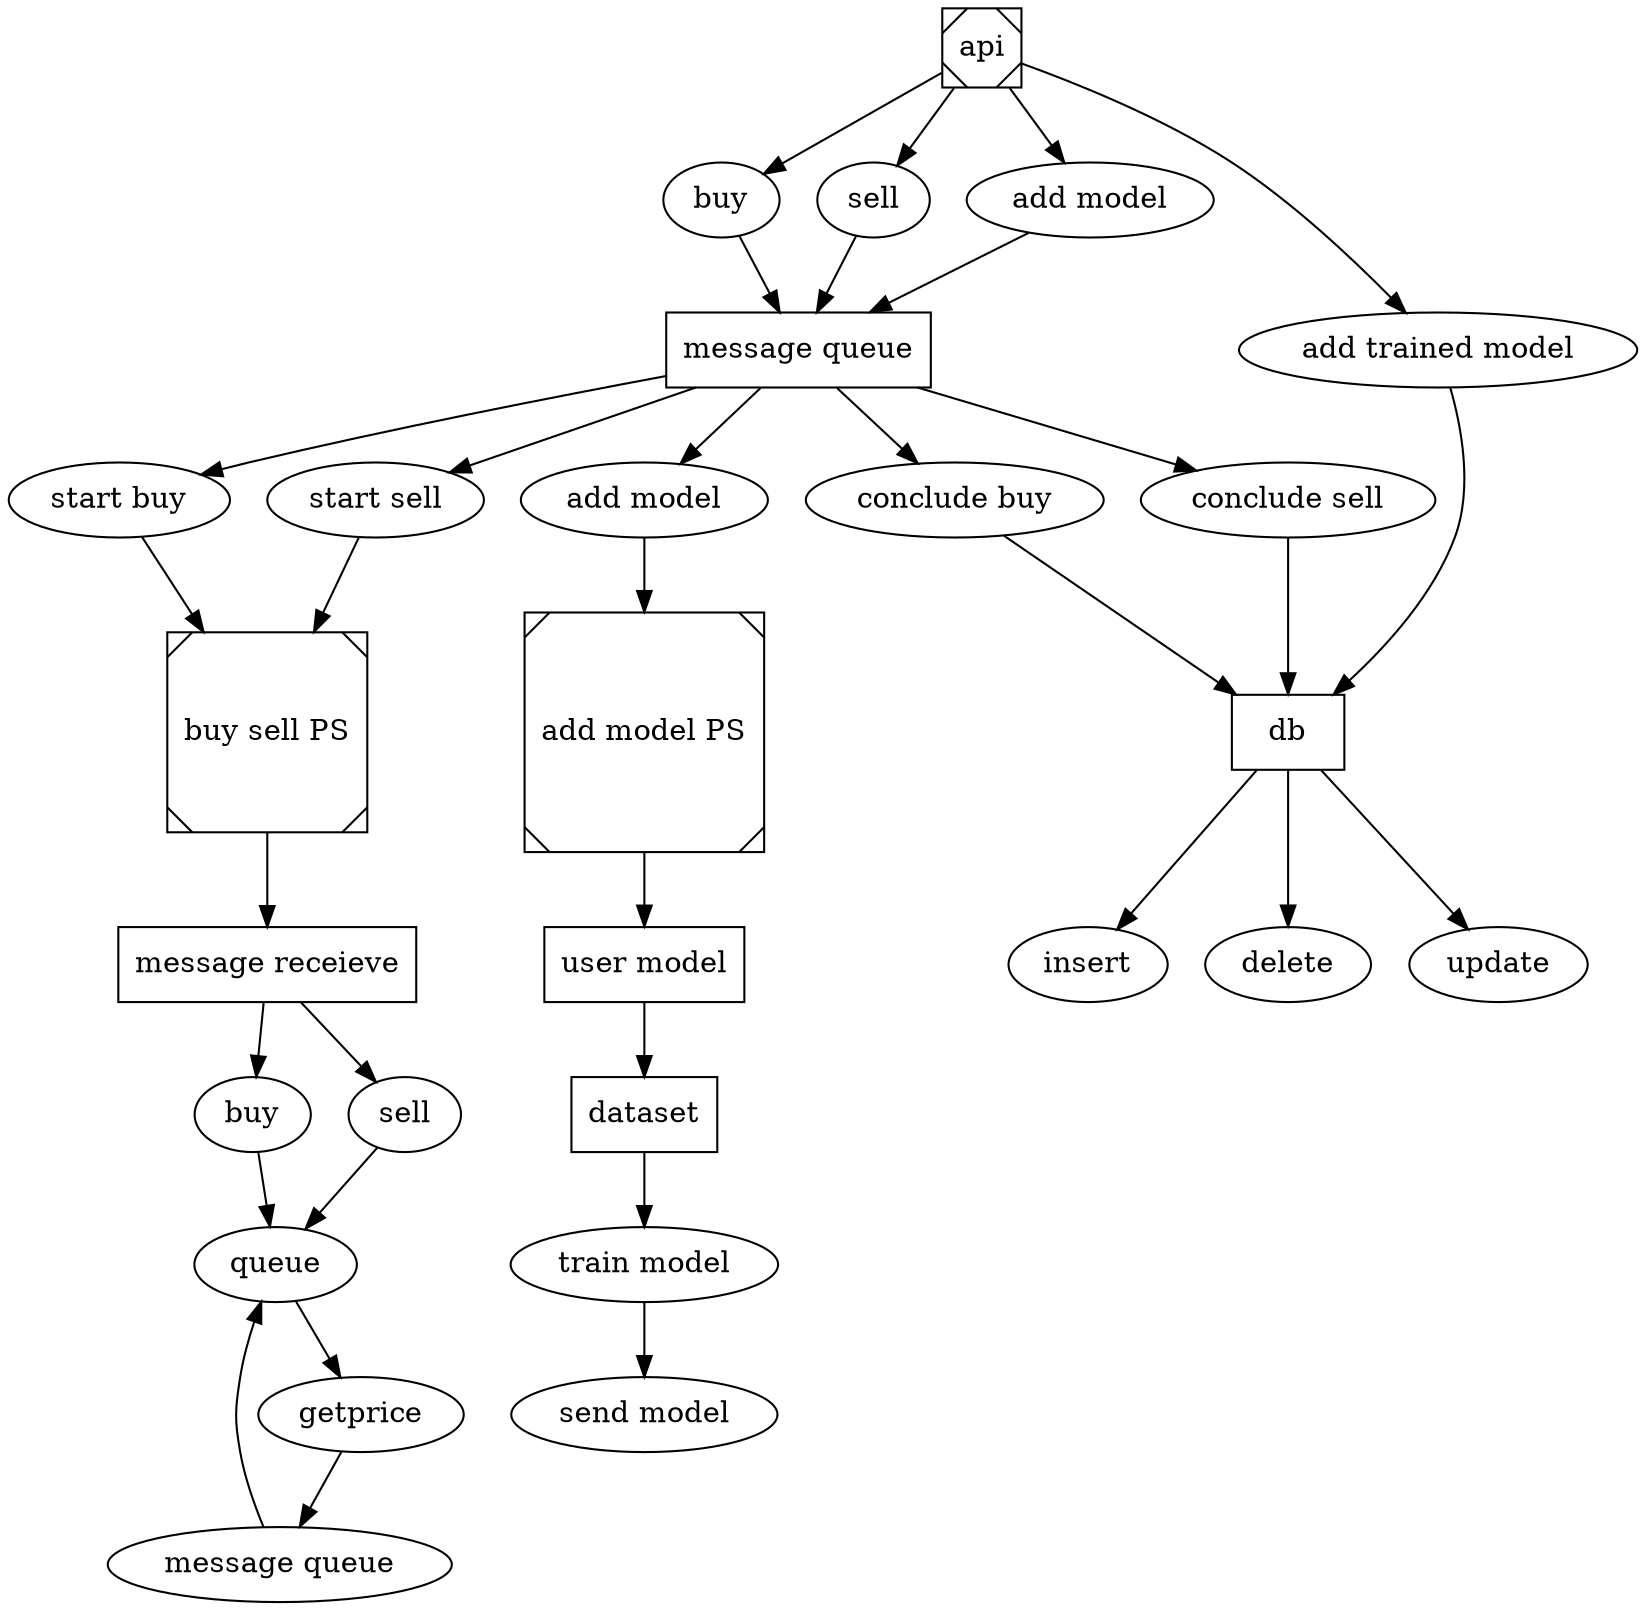 digraph D {
    splines="TRUE";
    
    subgraph backtester {
        db [shape="squre"]
        api [shape="Msquare"]
        req_buy [label="buy"]
        req_sell [label="sell"]
        req_add_model [label="add model"]
        mq_buy [label="start buy"]
        mq_sell [label="start sell"]
        mq_add_model [label="add model"]
        msgq [label="message queue", shape="rect"]
        api->{req_buy, req_sell, req_add_model} -> msgq

        subgraph mq_recv {
            mq_ccbuy [label="conclude buy"]
            mq_ccsell [label="conclude sell"]
            mq_addmdl [label="add trained model"]
            msgq->{mq_add_model}->admdlp
            msgq->{mq_buy, mq_sell}->bsp
            api->mq_addmdl->db 
            msgq->{mq_ccbuy, mq_ccsell}->db->{insert, delete, update}
        }
    }

    subgraph buysell_queue {
        bsp [label="buy sell PS", shape=Msquare]
        bsp_mq [label="message receieve", shape=rect]
        msgq2 [label="message queue"]
        bsp->bsp_mq
        bsp_mq->{buy, sell}->queue->getprice->msgq2->queue
    }

    subgraph addmodel {
        admdlp [label="add model PS", shape=Msquare]
        mdlfactor [label="user model", shape=rect]
        dataset [label="dataset", shape=rect]
        train [label="train model"]
        admdlp->mdlfactor->dataset->train->"send model"
    }
}